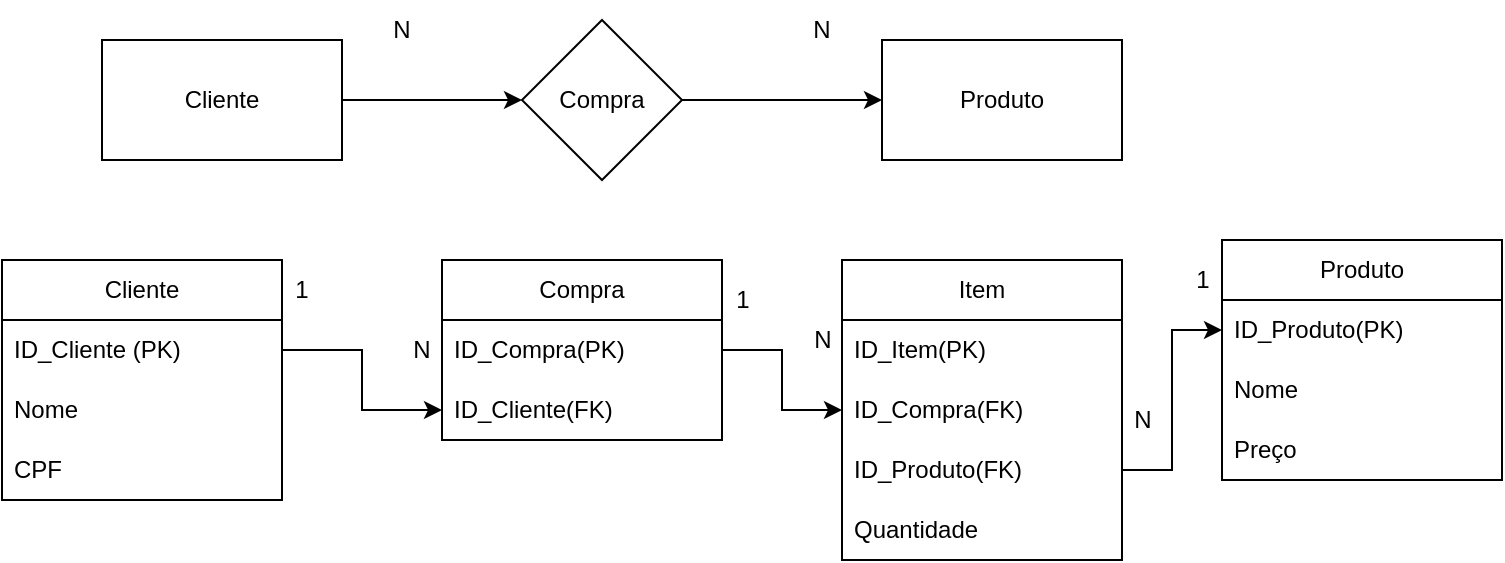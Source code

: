 <mxfile version="21.1.5" type="google" pages="3">
  <diagram name="Cliente-Produto" id="CdaK-cbXehKDR4RCrSuh">
    <mxGraphModel grid="1" page="1" gridSize="10" guides="1" tooltips="1" connect="1" arrows="1" fold="1" pageScale="1" pageWidth="827" pageHeight="1169" math="0" shadow="0">
      <root>
        <mxCell id="0" />
        <mxCell id="1" parent="0" />
        <mxCell id="m67ZNqRmexpA8aUNaThV-4" style="edgeStyle=orthogonalEdgeStyle;rounded=0;orthogonalLoop=1;jettySize=auto;html=1;exitX=1;exitY=0.5;exitDx=0;exitDy=0;entryX=0;entryY=0.5;entryDx=0;entryDy=0;" edge="1" parent="1" source="m67ZNqRmexpA8aUNaThV-1" target="m67ZNqRmexpA8aUNaThV-3">
          <mxGeometry relative="1" as="geometry" />
        </mxCell>
        <mxCell id="m67ZNqRmexpA8aUNaThV-1" value="Cliente" style="rounded=0;whiteSpace=wrap;html=1;" vertex="1" parent="1">
          <mxGeometry x="110" y="120" width="120" height="60" as="geometry" />
        </mxCell>
        <mxCell id="m67ZNqRmexpA8aUNaThV-2" value="Produto" style="rounded=0;whiteSpace=wrap;html=1;" vertex="1" parent="1">
          <mxGeometry x="500" y="120" width="120" height="60" as="geometry" />
        </mxCell>
        <mxCell id="m67ZNqRmexpA8aUNaThV-5" style="edgeStyle=orthogonalEdgeStyle;rounded=0;orthogonalLoop=1;jettySize=auto;html=1;exitX=1;exitY=0.5;exitDx=0;exitDy=0;entryX=0;entryY=0.5;entryDx=0;entryDy=0;" edge="1" parent="1" source="m67ZNqRmexpA8aUNaThV-3" target="m67ZNqRmexpA8aUNaThV-2">
          <mxGeometry relative="1" as="geometry" />
        </mxCell>
        <mxCell id="m67ZNqRmexpA8aUNaThV-3" value="Compra" style="rhombus;whiteSpace=wrap;html=1;" vertex="1" parent="1">
          <mxGeometry x="320" y="110" width="80" height="80" as="geometry" />
        </mxCell>
        <mxCell id="m67ZNqRmexpA8aUNaThV-6" value="N" style="text;html=1;strokeColor=none;fillColor=none;align=center;verticalAlign=middle;whiteSpace=wrap;rounded=0;" vertex="1" parent="1">
          <mxGeometry x="440" y="100" width="60" height="30" as="geometry" />
        </mxCell>
        <mxCell id="m67ZNqRmexpA8aUNaThV-7" value="N" style="text;html=1;strokeColor=none;fillColor=none;align=center;verticalAlign=middle;whiteSpace=wrap;rounded=0;" vertex="1" parent="1">
          <mxGeometry x="230" y="100" width="60" height="30" as="geometry" />
        </mxCell>
        <mxCell id="m67ZNqRmexpA8aUNaThV-8" value="Cliente" style="swimlane;fontStyle=0;childLayout=stackLayout;horizontal=1;startSize=30;horizontalStack=0;resizeParent=1;resizeParentMax=0;resizeLast=0;collapsible=1;marginBottom=0;whiteSpace=wrap;html=1;" vertex="1" parent="1">
          <mxGeometry x="60" y="230" width="140" height="120" as="geometry" />
        </mxCell>
        <mxCell id="m67ZNqRmexpA8aUNaThV-9" value="ID_Cliente (PK)" style="text;strokeColor=none;fillColor=none;align=left;verticalAlign=middle;spacingLeft=4;spacingRight=4;overflow=hidden;points=[[0,0.5],[1,0.5]];portConstraint=eastwest;rotatable=0;whiteSpace=wrap;html=1;" vertex="1" parent="m67ZNqRmexpA8aUNaThV-8">
          <mxGeometry y="30" width="140" height="30" as="geometry" />
        </mxCell>
        <mxCell id="m67ZNqRmexpA8aUNaThV-10" value="Nome" style="text;strokeColor=none;fillColor=none;align=left;verticalAlign=middle;spacingLeft=4;spacingRight=4;overflow=hidden;points=[[0,0.5],[1,0.5]];portConstraint=eastwest;rotatable=0;whiteSpace=wrap;html=1;" vertex="1" parent="m67ZNqRmexpA8aUNaThV-8">
          <mxGeometry y="60" width="140" height="30" as="geometry" />
        </mxCell>
        <mxCell id="m67ZNqRmexpA8aUNaThV-11" value="CPF" style="text;strokeColor=none;fillColor=none;align=left;verticalAlign=middle;spacingLeft=4;spacingRight=4;overflow=hidden;points=[[0,0.5],[1,0.5]];portConstraint=eastwest;rotatable=0;whiteSpace=wrap;html=1;" vertex="1" parent="m67ZNqRmexpA8aUNaThV-8">
          <mxGeometry y="90" width="140" height="30" as="geometry" />
        </mxCell>
        <mxCell id="m67ZNqRmexpA8aUNaThV-12" value="Compra" style="swimlane;fontStyle=0;childLayout=stackLayout;horizontal=1;startSize=30;horizontalStack=0;resizeParent=1;resizeParentMax=0;resizeLast=0;collapsible=1;marginBottom=0;whiteSpace=wrap;html=1;" vertex="1" parent="1">
          <mxGeometry x="280" y="230" width="140" height="90" as="geometry" />
        </mxCell>
        <mxCell id="m67ZNqRmexpA8aUNaThV-13" value="ID_Compra(PK)" style="text;strokeColor=none;fillColor=none;align=left;verticalAlign=middle;spacingLeft=4;spacingRight=4;overflow=hidden;points=[[0,0.5],[1,0.5]];portConstraint=eastwest;rotatable=0;whiteSpace=wrap;html=1;" vertex="1" parent="m67ZNqRmexpA8aUNaThV-12">
          <mxGeometry y="30" width="140" height="30" as="geometry" />
        </mxCell>
        <mxCell id="m67ZNqRmexpA8aUNaThV-14" value="ID_Cliente(FK)" style="text;strokeColor=none;fillColor=none;align=left;verticalAlign=middle;spacingLeft=4;spacingRight=4;overflow=hidden;points=[[0,0.5],[1,0.5]];portConstraint=eastwest;rotatable=0;whiteSpace=wrap;html=1;" vertex="1" parent="m67ZNqRmexpA8aUNaThV-12">
          <mxGeometry y="60" width="140" height="30" as="geometry" />
        </mxCell>
        <mxCell id="m67ZNqRmexpA8aUNaThV-16" value="Produto" style="swimlane;fontStyle=0;childLayout=stackLayout;horizontal=1;startSize=30;horizontalStack=0;resizeParent=1;resizeParentMax=0;resizeLast=0;collapsible=1;marginBottom=0;whiteSpace=wrap;html=1;" vertex="1" parent="1">
          <mxGeometry x="670" y="220" width="140" height="120" as="geometry" />
        </mxCell>
        <mxCell id="m67ZNqRmexpA8aUNaThV-17" value="ID_Produto(PK)" style="text;strokeColor=none;fillColor=none;align=left;verticalAlign=middle;spacingLeft=4;spacingRight=4;overflow=hidden;points=[[0,0.5],[1,0.5]];portConstraint=eastwest;rotatable=0;whiteSpace=wrap;html=1;" vertex="1" parent="m67ZNqRmexpA8aUNaThV-16">
          <mxGeometry y="30" width="140" height="30" as="geometry" />
        </mxCell>
        <mxCell id="m67ZNqRmexpA8aUNaThV-18" value="Nome" style="text;strokeColor=none;fillColor=none;align=left;verticalAlign=middle;spacingLeft=4;spacingRight=4;overflow=hidden;points=[[0,0.5],[1,0.5]];portConstraint=eastwest;rotatable=0;whiteSpace=wrap;html=1;" vertex="1" parent="m67ZNqRmexpA8aUNaThV-16">
          <mxGeometry y="60" width="140" height="30" as="geometry" />
        </mxCell>
        <mxCell id="m67ZNqRmexpA8aUNaThV-19" value="Preço" style="text;strokeColor=none;fillColor=none;align=left;verticalAlign=middle;spacingLeft=4;spacingRight=4;overflow=hidden;points=[[0,0.5],[1,0.5]];portConstraint=eastwest;rotatable=0;whiteSpace=wrap;html=1;" vertex="1" parent="m67ZNqRmexpA8aUNaThV-16">
          <mxGeometry y="90" width="140" height="30" as="geometry" />
        </mxCell>
        <mxCell id="m67ZNqRmexpA8aUNaThV-21" style="edgeStyle=orthogonalEdgeStyle;rounded=0;orthogonalLoop=1;jettySize=auto;html=1;exitX=1;exitY=0.5;exitDx=0;exitDy=0;" edge="1" parent="1" source="m67ZNqRmexpA8aUNaThV-9" target="m67ZNqRmexpA8aUNaThV-14">
          <mxGeometry relative="1" as="geometry" />
        </mxCell>
        <mxCell id="m67ZNqRmexpA8aUNaThV-22" value="1" style="text;html=1;strokeColor=none;fillColor=none;align=center;verticalAlign=middle;whiteSpace=wrap;rounded=0;" vertex="1" parent="1">
          <mxGeometry x="180" y="230" width="60" height="30" as="geometry" />
        </mxCell>
        <mxCell id="m67ZNqRmexpA8aUNaThV-23" value="N" style="text;html=1;strokeColor=none;fillColor=none;align=center;verticalAlign=middle;whiteSpace=wrap;rounded=0;" vertex="1" parent="1">
          <mxGeometry x="240" y="260" width="60" height="30" as="geometry" />
        </mxCell>
        <mxCell id="m67ZNqRmexpA8aUNaThV-25" value="Item" style="swimlane;fontStyle=0;childLayout=stackLayout;horizontal=1;startSize=30;horizontalStack=0;resizeParent=1;resizeParentMax=0;resizeLast=0;collapsible=1;marginBottom=0;whiteSpace=wrap;html=1;" vertex="1" parent="1">
          <mxGeometry x="480" y="230" width="140" height="150" as="geometry" />
        </mxCell>
        <mxCell id="m67ZNqRmexpA8aUNaThV-26" value="ID_Item(PK)" style="text;strokeColor=none;fillColor=none;align=left;verticalAlign=middle;spacingLeft=4;spacingRight=4;overflow=hidden;points=[[0,0.5],[1,0.5]];portConstraint=eastwest;rotatable=0;whiteSpace=wrap;html=1;" vertex="1" parent="m67ZNqRmexpA8aUNaThV-25">
          <mxGeometry y="30" width="140" height="30" as="geometry" />
        </mxCell>
        <mxCell id="m67ZNqRmexpA8aUNaThV-27" value="ID_Compra(FK)" style="text;strokeColor=none;fillColor=none;align=left;verticalAlign=middle;spacingLeft=4;spacingRight=4;overflow=hidden;points=[[0,0.5],[1,0.5]];portConstraint=eastwest;rotatable=0;whiteSpace=wrap;html=1;" vertex="1" parent="m67ZNqRmexpA8aUNaThV-25">
          <mxGeometry y="60" width="140" height="30" as="geometry" />
        </mxCell>
        <mxCell id="m67ZNqRmexpA8aUNaThV-30" value="ID_Produto(FK)" style="text;strokeColor=none;fillColor=none;align=left;verticalAlign=middle;spacingLeft=4;spacingRight=4;overflow=hidden;points=[[0,0.5],[1,0.5]];portConstraint=eastwest;rotatable=0;whiteSpace=wrap;html=1;" vertex="1" parent="m67ZNqRmexpA8aUNaThV-25">
          <mxGeometry y="90" width="140" height="30" as="geometry" />
        </mxCell>
        <mxCell id="m67ZNqRmexpA8aUNaThV-28" value="Quantidade" style="text;strokeColor=none;fillColor=none;align=left;verticalAlign=middle;spacingLeft=4;spacingRight=4;overflow=hidden;points=[[0,0.5],[1,0.5]];portConstraint=eastwest;rotatable=0;whiteSpace=wrap;html=1;" vertex="1" parent="m67ZNqRmexpA8aUNaThV-25">
          <mxGeometry y="120" width="140" height="30" as="geometry" />
        </mxCell>
        <mxCell id="m67ZNqRmexpA8aUNaThV-31" style="edgeStyle=orthogonalEdgeStyle;rounded=0;orthogonalLoop=1;jettySize=auto;html=1;exitX=1;exitY=0.5;exitDx=0;exitDy=0;" edge="1" parent="1" source="m67ZNqRmexpA8aUNaThV-13" target="m67ZNqRmexpA8aUNaThV-27">
          <mxGeometry relative="1" as="geometry" />
        </mxCell>
        <mxCell id="m67ZNqRmexpA8aUNaThV-32" style="edgeStyle=orthogonalEdgeStyle;rounded=0;orthogonalLoop=1;jettySize=auto;html=1;exitX=1;exitY=0.5;exitDx=0;exitDy=0;" edge="1" parent="1" source="m67ZNqRmexpA8aUNaThV-30" target="m67ZNqRmexpA8aUNaThV-17">
          <mxGeometry relative="1" as="geometry" />
        </mxCell>
        <mxCell id="m67ZNqRmexpA8aUNaThV-33" value="1" style="text;html=1;align=center;verticalAlign=middle;resizable=0;points=[];autosize=1;strokeColor=none;fillColor=none;" vertex="1" parent="1">
          <mxGeometry x="415" y="235" width="30" height="30" as="geometry" />
        </mxCell>
        <mxCell id="m67ZNqRmexpA8aUNaThV-34" value="N" style="text;html=1;align=center;verticalAlign=middle;resizable=0;points=[];autosize=1;strokeColor=none;fillColor=none;" vertex="1" parent="1">
          <mxGeometry x="455" y="255" width="30" height="30" as="geometry" />
        </mxCell>
        <mxCell id="m67ZNqRmexpA8aUNaThV-35" value="1" style="text;html=1;align=center;verticalAlign=middle;resizable=0;points=[];autosize=1;strokeColor=none;fillColor=none;" vertex="1" parent="1">
          <mxGeometry x="645" y="225" width="30" height="30" as="geometry" />
        </mxCell>
        <mxCell id="m67ZNqRmexpA8aUNaThV-36" value="N" style="text;html=1;align=center;verticalAlign=middle;resizable=0;points=[];autosize=1;strokeColor=none;fillColor=none;" vertex="1" parent="1">
          <mxGeometry x="615" y="295" width="30" height="30" as="geometry" />
        </mxCell>
      </root>
    </mxGraphModel>
  </diagram>
  <diagram id="pPl3rCM0vuUFz4W2Jnb_" name="Diagrama e Modelo Revisão">
    <mxGraphModel grid="1" page="1" gridSize="10" guides="1" tooltips="1" connect="1" arrows="1" fold="1" pageScale="1" pageWidth="827" pageHeight="1169" math="0" shadow="0">
      <root>
        <mxCell id="0" />
        <mxCell id="1" parent="0" />
        <mxCell id="lBRY_On9DIKNh9hsiFAP-1" value="" style="rounded=0;whiteSpace=wrap;html=1;" vertex="1" parent="1">
          <mxGeometry x="250" y="150" width="120" height="60" as="geometry" />
        </mxCell>
        <mxCell id="lBRY_On9DIKNh9hsiFAP-2" value="" style="rounded=0;whiteSpace=wrap;html=1;" vertex="1" parent="1">
          <mxGeometry x="530" y="150" width="120" height="60" as="geometry" />
        </mxCell>
        <mxCell id="lBRY_On9DIKNh9hsiFAP-3" value="" style="rhombus;whiteSpace=wrap;html=1;" vertex="1" parent="1">
          <mxGeometry x="413.5" y="140" width="80" height="80" as="geometry" />
        </mxCell>
        <mxCell id="lBRY_On9DIKNh9hsiFAP-4" value="x" style="text;html=1;align=center;verticalAlign=middle;resizable=0;points=[];autosize=1;strokeColor=none;fillColor=none;" vertex="1" parent="1">
          <mxGeometry x="375" y="125" width="30" height="30" as="geometry" />
        </mxCell>
        <mxCell id="lBRY_On9DIKNh9hsiFAP-5" value="y" style="text;html=1;align=center;verticalAlign=middle;resizable=0;points=[];autosize=1;strokeColor=none;fillColor=none;" vertex="1" parent="1">
          <mxGeometry x="415" y="125" width="30" height="30" as="geometry" />
        </mxCell>
        <mxCell id="lBRY_On9DIKNh9hsiFAP-6" value="Funcionario" style="swimlane;fontStyle=0;childLayout=stackLayout;horizontal=1;startSize=30;horizontalStack=0;resizeParent=1;resizeParentMax=0;resizeLast=0;collapsible=1;marginBottom=0;whiteSpace=wrap;html=1;" vertex="1" parent="1">
          <mxGeometry x="240" y="260" width="140" height="150" as="geometry" />
        </mxCell>
        <mxCell id="lBRY_On9DIKNh9hsiFAP-7" value="ID_Funcionario (PK): Integer" style="text;strokeColor=none;fillColor=none;align=left;verticalAlign=middle;spacingLeft=4;spacingRight=4;overflow=hidden;points=[[0,0.5],[1,0.5]];portConstraint=eastwest;rotatable=0;whiteSpace=wrap;html=1;" vertex="1" parent="lBRY_On9DIKNh9hsiFAP-6">
          <mxGeometry y="30" width="140" height="30" as="geometry" />
        </mxCell>
        <mxCell id="lBRY_On9DIKNh9hsiFAP-8" value="Nome_Funcionario: char(20)" style="text;strokeColor=none;fillColor=none;align=left;verticalAlign=middle;spacingLeft=4;spacingRight=4;overflow=hidden;points=[[0,0.5],[1,0.5]];portConstraint=eastwest;rotatable=0;whiteSpace=wrap;html=1;" vertex="1" parent="lBRY_On9DIKNh9hsiFAP-6">
          <mxGeometry y="60" width="140" height="30" as="geometry" />
        </mxCell>
        <mxCell id="lBRY_On9DIKNh9hsiFAP-9" value="CPF_Funcionario: char(11)" style="text;strokeColor=none;fillColor=none;align=left;verticalAlign=middle;spacingLeft=4;spacingRight=4;overflow=hidden;points=[[0,0.5],[1,0.5]];portConstraint=eastwest;rotatable=0;whiteSpace=wrap;html=1;" vertex="1" parent="lBRY_On9DIKNh9hsiFAP-6">
          <mxGeometry y="90" width="140" height="30" as="geometry" />
        </mxCell>
        <mxCell id="lBRY_On9DIKNh9hsiFAP-15" value="ID_Departamento(FK): Integer" style="text;strokeColor=none;fillColor=none;align=left;verticalAlign=middle;spacingLeft=4;spacingRight=4;overflow=hidden;points=[[0,0.5],[1,0.5]];portConstraint=eastwest;rotatable=0;whiteSpace=wrap;html=1;" vertex="1" parent="lBRY_On9DIKNh9hsiFAP-6">
          <mxGeometry y="120" width="140" height="30" as="geometry" />
        </mxCell>
        <mxCell id="lBRY_On9DIKNh9hsiFAP-11" value="Departamento" style="swimlane;fontStyle=0;childLayout=stackLayout;horizontal=1;startSize=30;horizontalStack=0;resizeParent=1;resizeParentMax=0;resizeLast=0;collapsible=1;marginBottom=0;whiteSpace=wrap;html=1;" vertex="1" parent="1">
          <mxGeometry x="520" y="260" width="140" height="90" as="geometry" />
        </mxCell>
        <mxCell id="lBRY_On9DIKNh9hsiFAP-12" value="ID_Departamento(PK):Integer" style="text;strokeColor=none;fillColor=none;align=left;verticalAlign=middle;spacingLeft=4;spacingRight=4;overflow=hidden;points=[[0,0.5],[1,0.5]];portConstraint=eastwest;rotatable=0;whiteSpace=wrap;html=1;" vertex="1" parent="lBRY_On9DIKNh9hsiFAP-11">
          <mxGeometry y="30" width="140" height="30" as="geometry" />
        </mxCell>
        <mxCell id="lBRY_On9DIKNh9hsiFAP-13" value="Nome_Departamento" style="text;strokeColor=none;fillColor=none;align=left;verticalAlign=middle;spacingLeft=4;spacingRight=4;overflow=hidden;points=[[0,0.5],[1,0.5]];portConstraint=eastwest;rotatable=0;whiteSpace=wrap;html=1;" vertex="1" parent="lBRY_On9DIKNh9hsiFAP-11">
          <mxGeometry y="60" width="140" height="30" as="geometry" />
        </mxCell>
      </root>
    </mxGraphModel>
  </diagram>
  <diagram id="dF9OMBZs5wh7mWwvVPZC" name="Imobiliaria">
    <mxGraphModel grid="1" page="1" gridSize="10" guides="1" tooltips="1" connect="1" arrows="1" fold="1" pageScale="1" pageWidth="827" pageHeight="1169" math="0" shadow="0">
      <root>
        <mxCell id="0" />
        <mxCell id="1" parent="0" />
        <mxCell id="vPn38PEh886avfGA3dTk-1" value="Pessoa" style="rounded=1;whiteSpace=wrap;html=1;" vertex="1" parent="1">
          <mxGeometry x="250" y="150" width="120" height="60" as="geometry" />
        </mxCell>
        <mxCell id="vPn38PEh886avfGA3dTk-5" style="edgeStyle=orthogonalEdgeStyle;rounded=0;orthogonalLoop=1;jettySize=auto;html=1;exitX=0;exitY=0.75;exitDx=0;exitDy=0;entryX=1;entryY=0.5;entryDx=0;entryDy=0;" edge="1" parent="1" source="vPn38PEh886avfGA3dTk-2" target="vPn38PEh886avfGA3dTk-4">
          <mxGeometry relative="1" as="geometry" />
        </mxCell>
        <mxCell id="vPn38PEh886avfGA3dTk-2" value="Propriedades" style="rounded=1;whiteSpace=wrap;html=1;" vertex="1" parent="1">
          <mxGeometry x="600" y="150" width="120" height="60" as="geometry" />
        </mxCell>
        <mxCell id="vPn38PEh886avfGA3dTk-3" value="aluguel" style="rhombus;whiteSpace=wrap;html=1;" vertex="1" parent="1">
          <mxGeometry x="450" y="50" width="80" height="80" as="geometry" />
        </mxCell>
        <mxCell id="vPn38PEh886avfGA3dTk-6" style="edgeStyle=orthogonalEdgeStyle;rounded=0;orthogonalLoop=1;jettySize=auto;html=1;exitX=0;exitY=0.5;exitDx=0;exitDy=0;entryX=1;entryY=0.75;entryDx=0;entryDy=0;" edge="1" parent="1" source="vPn38PEh886avfGA3dTk-4" target="vPn38PEh886avfGA3dTk-1">
          <mxGeometry relative="1" as="geometry" />
        </mxCell>
        <mxCell id="vPn38PEh886avfGA3dTk-4" value="posse" style="rhombus;whiteSpace=wrap;html=1;" vertex="1" parent="1">
          <mxGeometry x="450" y="230" width="80" height="80" as="geometry" />
        </mxCell>
        <mxCell id="vPn38PEh886avfGA3dTk-7" value="N&lt;br&gt;" style="text;html=1;align=center;verticalAlign=middle;resizable=0;points=[];autosize=1;strokeColor=none;fillColor=none;" vertex="1" parent="1">
          <mxGeometry x="570" y="210" width="30" height="30" as="geometry" />
        </mxCell>
        <mxCell id="vPn38PEh886avfGA3dTk-8" value="N" style="text;html=1;align=center;verticalAlign=middle;resizable=0;points=[];autosize=1;strokeColor=none;fillColor=none;" vertex="1" parent="1">
          <mxGeometry x="380" y="210" width="30" height="30" as="geometry" />
        </mxCell>
      </root>
    </mxGraphModel>
  </diagram>
</mxfile>
